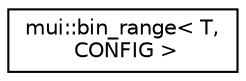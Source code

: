 digraph "Graphical Class Hierarchy"
{
 // LATEX_PDF_SIZE
  edge [fontname="Helvetica",fontsize="10",labelfontname="Helvetica",labelfontsize="10"];
  node [fontname="Helvetica",fontsize="10",shape=record];
  rankdir="LR";
  Node0 [label="mui::bin_range\< T,\l CONFIG \>",height=0.2,width=0.4,color="black", fillcolor="white", style="filled",URL="$structmui_1_1bin__range.html",tooltip=" "];
}
